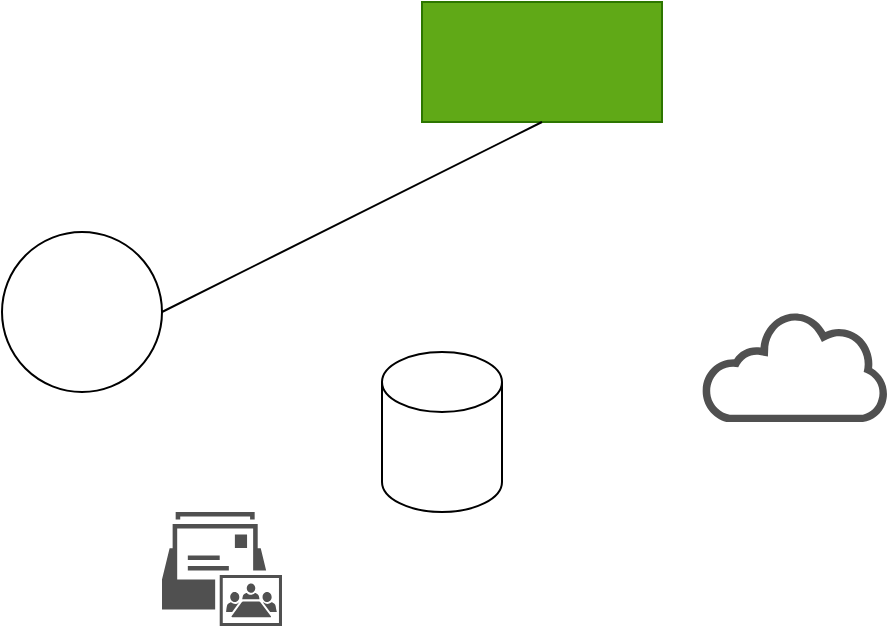 <mxfile version="13.6.5">
    <diagram id="pcPd0Ah7uBvy_wi67mdr" name="第 1 页">
        <mxGraphModel dx="14" dy="566" grid="1" gridSize="10" guides="1" tooltips="1" connect="1" arrows="1" fold="1" page="1" pageScale="1" pageWidth="827" pageHeight="1169" math="0" shadow="0">
            <root>
                <mxCell id="0"/>
                <mxCell id="1" parent="0"/>
                <mxCell id="423" value="" style="rounded=0;whiteSpace=wrap;html=1;fillColor=#60a917;strokeColor=#2D7600;fontColor=#ffffff;" vertex="1" parent="1">
                    <mxGeometry x="1600" y="525" width="120" height="60" as="geometry"/>
                </mxCell>
                <mxCell id="424" value="" style="ellipse;whiteSpace=wrap;html=1;aspect=fixed;" vertex="1" parent="1">
                    <mxGeometry x="1390" y="640" width="80" height="80" as="geometry"/>
                </mxCell>
                <mxCell id="425" value="" style="endArrow=none;html=1;exitX=1;exitY=0.5;exitDx=0;exitDy=0;entryX=0.5;entryY=1;entryDx=0;entryDy=0;" edge="1" parent="1" source="424" target="423">
                    <mxGeometry width="50" height="50" relative="1" as="geometry">
                        <mxPoint x="1540" y="700" as="sourcePoint"/>
                        <mxPoint x="1590" y="650" as="targetPoint"/>
                    </mxGeometry>
                </mxCell>
                <mxCell id="426" value="" style="shape=cylinder2;whiteSpace=wrap;html=1;boundedLbl=1;backgroundOutline=1;size=15;" vertex="1" parent="1">
                    <mxGeometry x="1580" y="700" width="60" height="80" as="geometry"/>
                </mxCell>
                <mxCell id="427" value="" style="pointerEvents=1;shadow=0;dashed=0;html=1;strokeColor=none;fillColor=#505050;labelPosition=center;verticalLabelPosition=bottom;outlineConnect=0;verticalAlign=top;align=center;shape=mxgraph.office.clouds.cloud;" vertex="1" parent="1">
                    <mxGeometry x="1740" y="680" width="94" height="55" as="geometry"/>
                </mxCell>
                <mxCell id="428" value="" style="pointerEvents=1;shadow=0;dashed=0;html=1;strokeColor=none;fillColor=#505050;labelPosition=center;verticalLabelPosition=bottom;verticalAlign=top;outlineConnect=0;align=center;shape=mxgraph.office.communications.room_mailbox;" vertex="1" parent="1">
                    <mxGeometry x="1470" y="780" width="60" height="57" as="geometry"/>
                </mxCell>
            </root>
        </mxGraphModel>
    </diagram>
</mxfile>